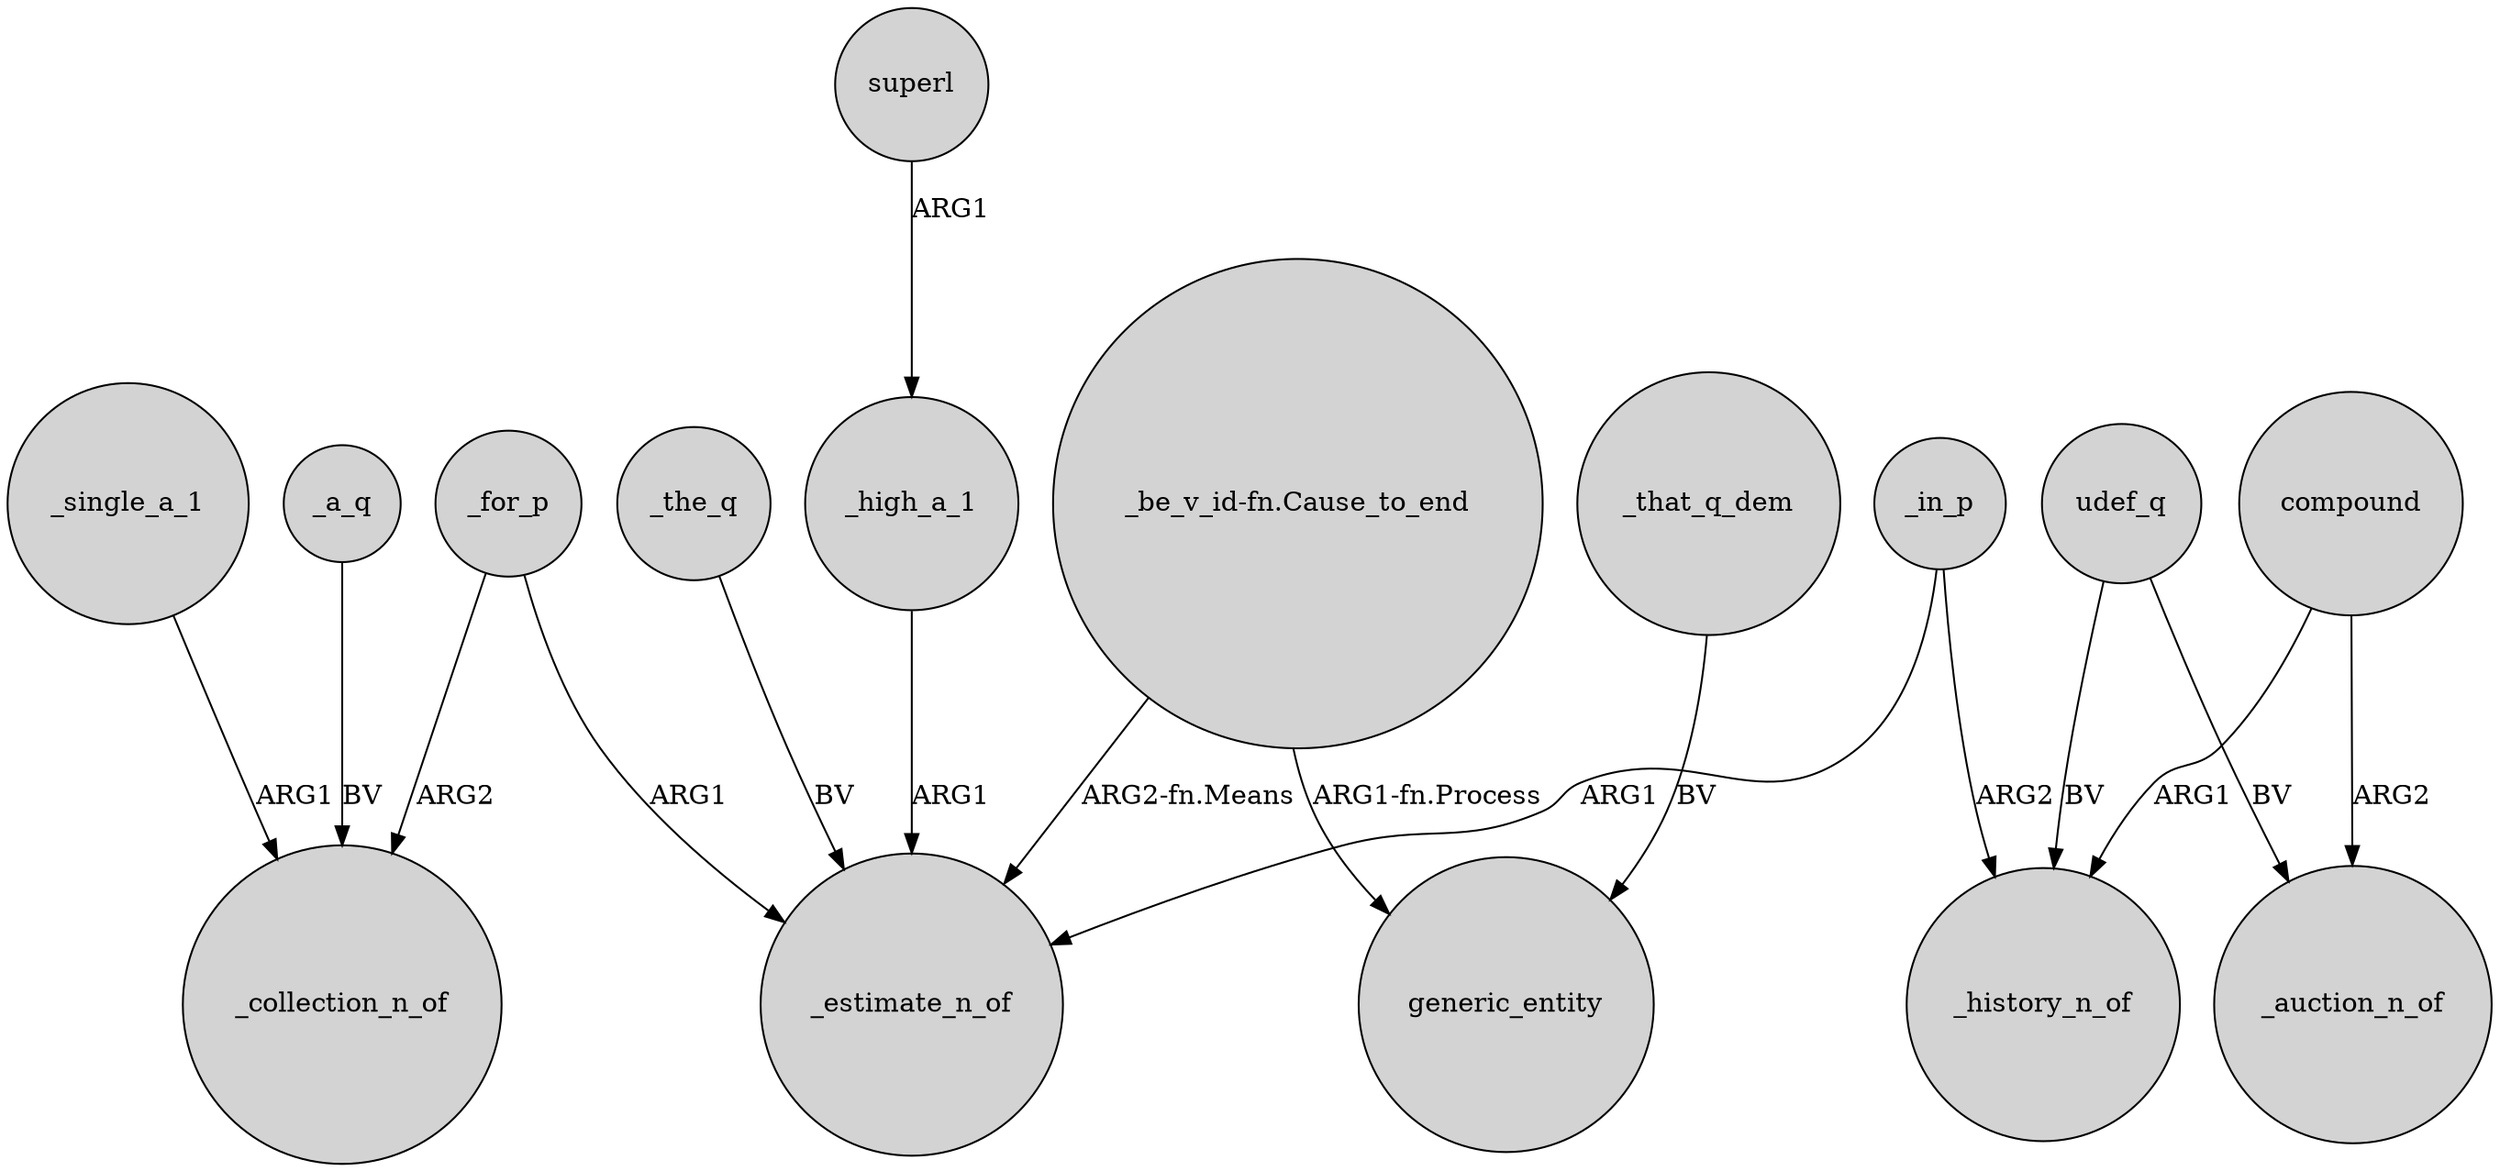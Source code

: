 digraph {
	node [shape=circle style=filled]
	_in_p -> _estimate_n_of [label=ARG1]
	compound -> _history_n_of [label=ARG1]
	_for_p -> _estimate_n_of [label=ARG1]
	_high_a_1 -> _estimate_n_of [label=ARG1]
	_for_p -> _collection_n_of [label=ARG2]
	"_be_v_id-fn.Cause_to_end" -> generic_entity [label="ARG1-fn.Process"]
	_single_a_1 -> _collection_n_of [label=ARG1]
	udef_q -> _history_n_of [label=BV]
	_that_q_dem -> generic_entity [label=BV]
	_a_q -> _collection_n_of [label=BV]
	superl -> _high_a_1 [label=ARG1]
	_in_p -> _history_n_of [label=ARG2]
	udef_q -> _auction_n_of [label=BV]
	_the_q -> _estimate_n_of [label=BV]
	"_be_v_id-fn.Cause_to_end" -> _estimate_n_of [label="ARG2-fn.Means"]
	compound -> _auction_n_of [label=ARG2]
}
